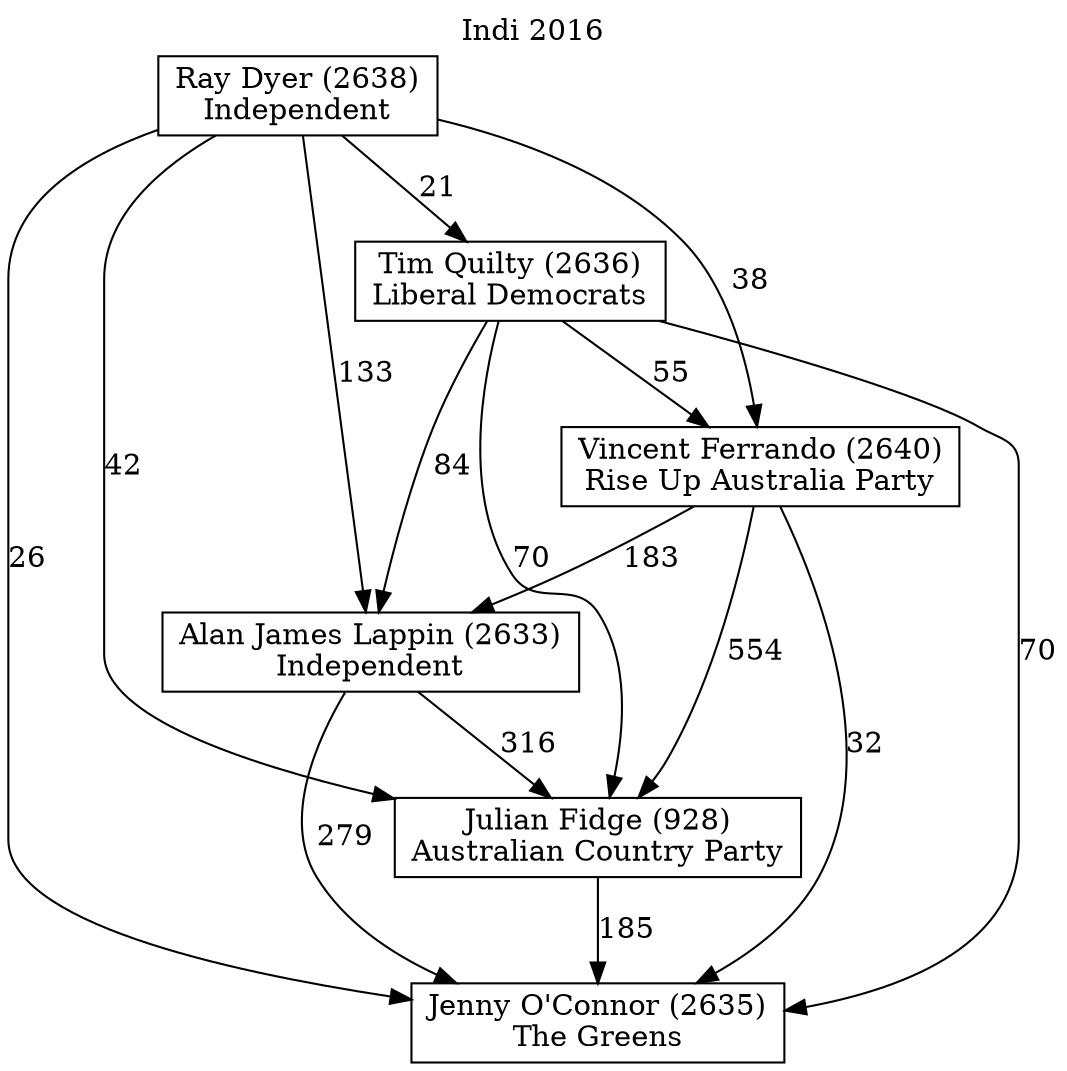 // House preference flow
digraph "Jenny O'Connor (2635)_Indi_2016" {
	graph [label="Indi 2016" labelloc=t]
	node [shape=box]
	"Jenny O'Connor (2635)" [label="Jenny O'Connor (2635)
The Greens"]
	"Julian Fidge (928)" [label="Julian Fidge (928)
Australian Country Party"]
	"Alan James Lappin (2633)" [label="Alan James Lappin (2633)
Independent"]
	"Vincent Ferrando (2640)" [label="Vincent Ferrando (2640)
Rise Up Australia Party"]
	"Tim Quilty (2636)" [label="Tim Quilty (2636)
Liberal Democrats"]
	"Ray Dyer (2638)" [label="Ray Dyer (2638)
Independent"]
	"Jenny O'Connor (2635)" [label="Jenny O'Connor (2635)
The Greens"]
	"Alan James Lappin (2633)" [label="Alan James Lappin (2633)
Independent"]
	"Vincent Ferrando (2640)" [label="Vincent Ferrando (2640)
Rise Up Australia Party"]
	"Tim Quilty (2636)" [label="Tim Quilty (2636)
Liberal Democrats"]
	"Ray Dyer (2638)" [label="Ray Dyer (2638)
Independent"]
	"Jenny O'Connor (2635)" [label="Jenny O'Connor (2635)
The Greens"]
	"Vincent Ferrando (2640)" [label="Vincent Ferrando (2640)
Rise Up Australia Party"]
	"Tim Quilty (2636)" [label="Tim Quilty (2636)
Liberal Democrats"]
	"Ray Dyer (2638)" [label="Ray Dyer (2638)
Independent"]
	"Jenny O'Connor (2635)" [label="Jenny O'Connor (2635)
The Greens"]
	"Tim Quilty (2636)" [label="Tim Quilty (2636)
Liberal Democrats"]
	"Ray Dyer (2638)" [label="Ray Dyer (2638)
Independent"]
	"Jenny O'Connor (2635)" [label="Jenny O'Connor (2635)
The Greens"]
	"Ray Dyer (2638)" [label="Ray Dyer (2638)
Independent"]
	"Ray Dyer (2638)" [label="Ray Dyer (2638)
Independent"]
	"Tim Quilty (2636)" [label="Tim Quilty (2636)
Liberal Democrats"]
	"Ray Dyer (2638)" [label="Ray Dyer (2638)
Independent"]
	"Ray Dyer (2638)" [label="Ray Dyer (2638)
Independent"]
	"Vincent Ferrando (2640)" [label="Vincent Ferrando (2640)
Rise Up Australia Party"]
	"Tim Quilty (2636)" [label="Tim Quilty (2636)
Liberal Democrats"]
	"Ray Dyer (2638)" [label="Ray Dyer (2638)
Independent"]
	"Vincent Ferrando (2640)" [label="Vincent Ferrando (2640)
Rise Up Australia Party"]
	"Ray Dyer (2638)" [label="Ray Dyer (2638)
Independent"]
	"Ray Dyer (2638)" [label="Ray Dyer (2638)
Independent"]
	"Tim Quilty (2636)" [label="Tim Quilty (2636)
Liberal Democrats"]
	"Ray Dyer (2638)" [label="Ray Dyer (2638)
Independent"]
	"Ray Dyer (2638)" [label="Ray Dyer (2638)
Independent"]
	"Alan James Lappin (2633)" [label="Alan James Lappin (2633)
Independent"]
	"Vincent Ferrando (2640)" [label="Vincent Ferrando (2640)
Rise Up Australia Party"]
	"Tim Quilty (2636)" [label="Tim Quilty (2636)
Liberal Democrats"]
	"Ray Dyer (2638)" [label="Ray Dyer (2638)
Independent"]
	"Alan James Lappin (2633)" [label="Alan James Lappin (2633)
Independent"]
	"Tim Quilty (2636)" [label="Tim Quilty (2636)
Liberal Democrats"]
	"Ray Dyer (2638)" [label="Ray Dyer (2638)
Independent"]
	"Alan James Lappin (2633)" [label="Alan James Lappin (2633)
Independent"]
	"Ray Dyer (2638)" [label="Ray Dyer (2638)
Independent"]
	"Ray Dyer (2638)" [label="Ray Dyer (2638)
Independent"]
	"Tim Quilty (2636)" [label="Tim Quilty (2636)
Liberal Democrats"]
	"Ray Dyer (2638)" [label="Ray Dyer (2638)
Independent"]
	"Ray Dyer (2638)" [label="Ray Dyer (2638)
Independent"]
	"Vincent Ferrando (2640)" [label="Vincent Ferrando (2640)
Rise Up Australia Party"]
	"Tim Quilty (2636)" [label="Tim Quilty (2636)
Liberal Democrats"]
	"Ray Dyer (2638)" [label="Ray Dyer (2638)
Independent"]
	"Vincent Ferrando (2640)" [label="Vincent Ferrando (2640)
Rise Up Australia Party"]
	"Ray Dyer (2638)" [label="Ray Dyer (2638)
Independent"]
	"Ray Dyer (2638)" [label="Ray Dyer (2638)
Independent"]
	"Tim Quilty (2636)" [label="Tim Quilty (2636)
Liberal Democrats"]
	"Ray Dyer (2638)" [label="Ray Dyer (2638)
Independent"]
	"Ray Dyer (2638)" [label="Ray Dyer (2638)
Independent"]
	"Julian Fidge (928)" [label="Julian Fidge (928)
Australian Country Party"]
	"Alan James Lappin (2633)" [label="Alan James Lappin (2633)
Independent"]
	"Vincent Ferrando (2640)" [label="Vincent Ferrando (2640)
Rise Up Australia Party"]
	"Tim Quilty (2636)" [label="Tim Quilty (2636)
Liberal Democrats"]
	"Ray Dyer (2638)" [label="Ray Dyer (2638)
Independent"]
	"Julian Fidge (928)" [label="Julian Fidge (928)
Australian Country Party"]
	"Vincent Ferrando (2640)" [label="Vincent Ferrando (2640)
Rise Up Australia Party"]
	"Tim Quilty (2636)" [label="Tim Quilty (2636)
Liberal Democrats"]
	"Ray Dyer (2638)" [label="Ray Dyer (2638)
Independent"]
	"Julian Fidge (928)" [label="Julian Fidge (928)
Australian Country Party"]
	"Tim Quilty (2636)" [label="Tim Quilty (2636)
Liberal Democrats"]
	"Ray Dyer (2638)" [label="Ray Dyer (2638)
Independent"]
	"Julian Fidge (928)" [label="Julian Fidge (928)
Australian Country Party"]
	"Ray Dyer (2638)" [label="Ray Dyer (2638)
Independent"]
	"Ray Dyer (2638)" [label="Ray Dyer (2638)
Independent"]
	"Tim Quilty (2636)" [label="Tim Quilty (2636)
Liberal Democrats"]
	"Ray Dyer (2638)" [label="Ray Dyer (2638)
Independent"]
	"Ray Dyer (2638)" [label="Ray Dyer (2638)
Independent"]
	"Vincent Ferrando (2640)" [label="Vincent Ferrando (2640)
Rise Up Australia Party"]
	"Tim Quilty (2636)" [label="Tim Quilty (2636)
Liberal Democrats"]
	"Ray Dyer (2638)" [label="Ray Dyer (2638)
Independent"]
	"Vincent Ferrando (2640)" [label="Vincent Ferrando (2640)
Rise Up Australia Party"]
	"Ray Dyer (2638)" [label="Ray Dyer (2638)
Independent"]
	"Ray Dyer (2638)" [label="Ray Dyer (2638)
Independent"]
	"Tim Quilty (2636)" [label="Tim Quilty (2636)
Liberal Democrats"]
	"Ray Dyer (2638)" [label="Ray Dyer (2638)
Independent"]
	"Ray Dyer (2638)" [label="Ray Dyer (2638)
Independent"]
	"Alan James Lappin (2633)" [label="Alan James Lappin (2633)
Independent"]
	"Vincent Ferrando (2640)" [label="Vincent Ferrando (2640)
Rise Up Australia Party"]
	"Tim Quilty (2636)" [label="Tim Quilty (2636)
Liberal Democrats"]
	"Ray Dyer (2638)" [label="Ray Dyer (2638)
Independent"]
	"Alan James Lappin (2633)" [label="Alan James Lappin (2633)
Independent"]
	"Tim Quilty (2636)" [label="Tim Quilty (2636)
Liberal Democrats"]
	"Ray Dyer (2638)" [label="Ray Dyer (2638)
Independent"]
	"Alan James Lappin (2633)" [label="Alan James Lappin (2633)
Independent"]
	"Ray Dyer (2638)" [label="Ray Dyer (2638)
Independent"]
	"Ray Dyer (2638)" [label="Ray Dyer (2638)
Independent"]
	"Tim Quilty (2636)" [label="Tim Quilty (2636)
Liberal Democrats"]
	"Ray Dyer (2638)" [label="Ray Dyer (2638)
Independent"]
	"Ray Dyer (2638)" [label="Ray Dyer (2638)
Independent"]
	"Vincent Ferrando (2640)" [label="Vincent Ferrando (2640)
Rise Up Australia Party"]
	"Tim Quilty (2636)" [label="Tim Quilty (2636)
Liberal Democrats"]
	"Ray Dyer (2638)" [label="Ray Dyer (2638)
Independent"]
	"Vincent Ferrando (2640)" [label="Vincent Ferrando (2640)
Rise Up Australia Party"]
	"Ray Dyer (2638)" [label="Ray Dyer (2638)
Independent"]
	"Ray Dyer (2638)" [label="Ray Dyer (2638)
Independent"]
	"Tim Quilty (2636)" [label="Tim Quilty (2636)
Liberal Democrats"]
	"Ray Dyer (2638)" [label="Ray Dyer (2638)
Independent"]
	"Ray Dyer (2638)" [label="Ray Dyer (2638)
Independent"]
	"Julian Fidge (928)" -> "Jenny O'Connor (2635)" [label=185]
	"Alan James Lappin (2633)" -> "Julian Fidge (928)" [label=316]
	"Vincent Ferrando (2640)" -> "Alan James Lappin (2633)" [label=183]
	"Tim Quilty (2636)" -> "Vincent Ferrando (2640)" [label=55]
	"Ray Dyer (2638)" -> "Tim Quilty (2636)" [label=21]
	"Alan James Lappin (2633)" -> "Jenny O'Connor (2635)" [label=279]
	"Vincent Ferrando (2640)" -> "Jenny O'Connor (2635)" [label=32]
	"Tim Quilty (2636)" -> "Jenny O'Connor (2635)" [label=70]
	"Ray Dyer (2638)" -> "Jenny O'Connor (2635)" [label=26]
	"Ray Dyer (2638)" -> "Vincent Ferrando (2640)" [label=38]
	"Tim Quilty (2636)" -> "Alan James Lappin (2633)" [label=84]
	"Ray Dyer (2638)" -> "Alan James Lappin (2633)" [label=133]
	"Vincent Ferrando (2640)" -> "Julian Fidge (928)" [label=554]
	"Tim Quilty (2636)" -> "Julian Fidge (928)" [label=70]
	"Ray Dyer (2638)" -> "Julian Fidge (928)" [label=42]
}
